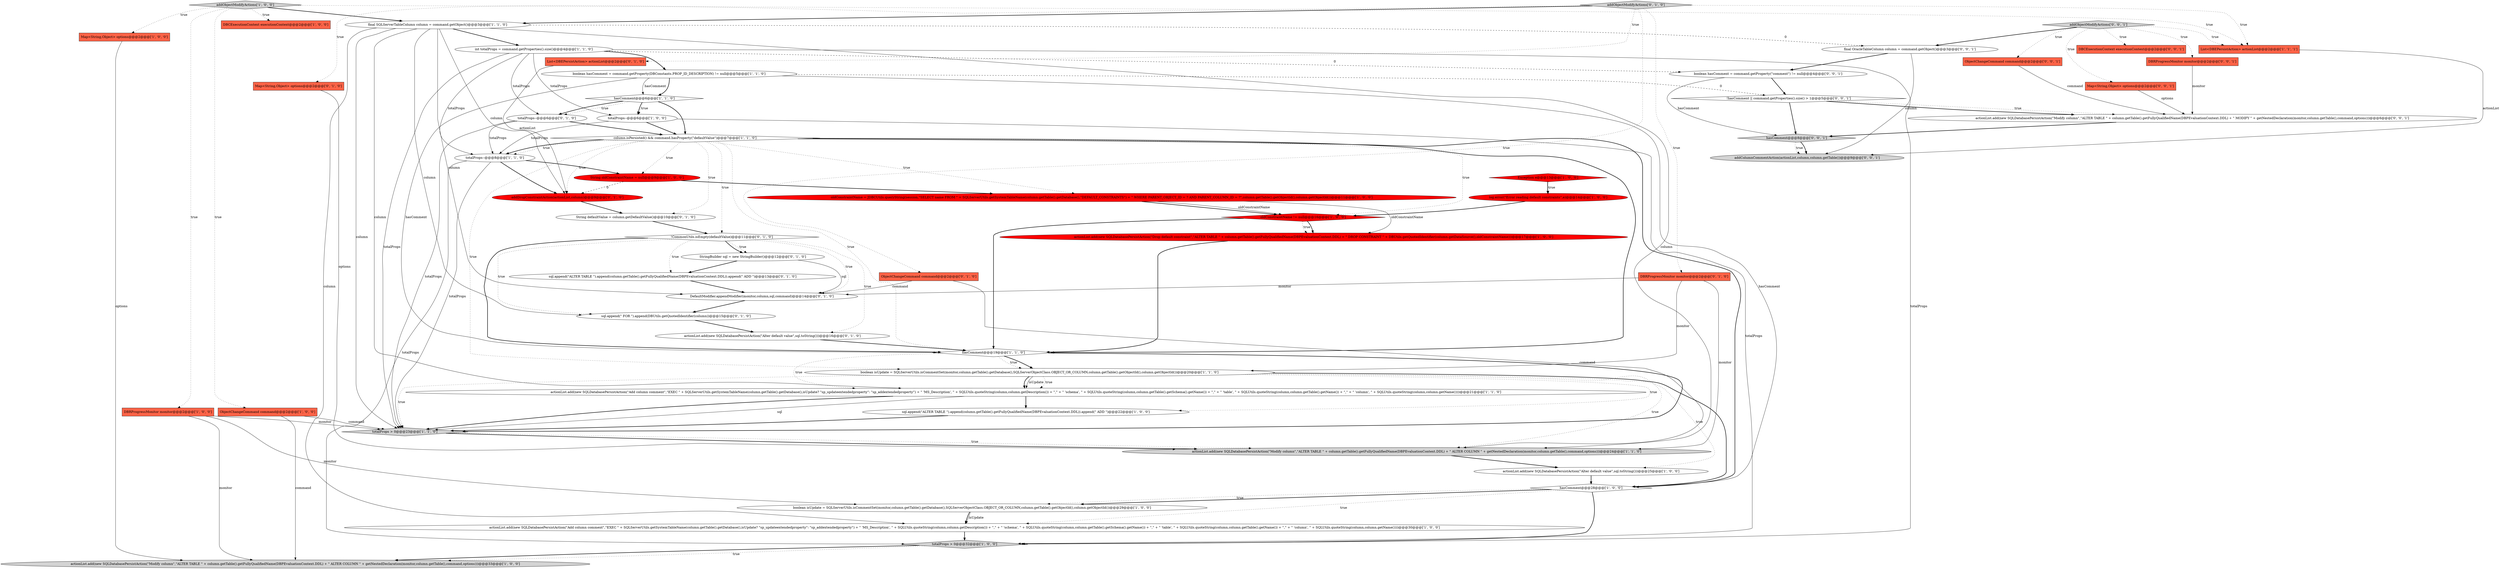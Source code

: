 digraph {
27 [style = filled, label = "int totalProps = command.getProperties().size()@@@4@@@['1', '1', '0']", fillcolor = white, shape = ellipse image = "AAA0AAABBB1BBB"];
52 [style = filled, label = "boolean hasComment = command.getProperty(\"comment\") != null@@@4@@@['0', '0', '1']", fillcolor = white, shape = ellipse image = "AAA0AAABBB3BBB"];
26 [style = filled, label = "actionList.add(new SQLDatabasePersistAction(\"Drop default constraint\",\"ALTER TABLE \" + column.getTable().getFullyQualifiedName(DBPEvaluationContext.DDL) + \" DROP CONSTRAINT \" + DBUtils.getQuotedIdentifier(column.getDataSource(),oldConstraintName)))@@@17@@@['1', '0', '0']", fillcolor = red, shape = ellipse image = "AAA1AAABBB1BBB"];
49 [style = filled, label = "final OracleTableColumn column = command.getObject()@@@3@@@['0', '0', '1']", fillcolor = white, shape = ellipse image = "AAA0AAABBB3BBB"];
8 [style = filled, label = "sql.append(\"ALTER TABLE \").append(column.getTable().getFullyQualifiedName(DBPEvaluationContext.DDL)).append(\" ADD \")@@@22@@@['1', '0', '0']", fillcolor = white, shape = ellipse image = "AAA0AAABBB1BBB"];
5 [style = filled, label = "totalProps--@@@8@@@['1', '1', '0']", fillcolor = white, shape = ellipse image = "AAA0AAABBB1BBB"];
20 [style = filled, label = "oldConstraintName = JDBCUtils.queryString(session,\"SELECT name FROM \" + SQLServerUtils.getSystemTableName(column.getTable().getDatabase(),\"DEFAULT_CONSTRAINTS\") + \" WHERE PARENT_OBJECT_ID = ? AND PARENT_COLUMN_ID = ?\",column.getTable().getObjectId(),column.getObjectId())@@@11@@@['1', '0', '0']", fillcolor = red, shape = ellipse image = "AAA1AAABBB1BBB"];
21 [style = filled, label = "actionList.add(new SQLDatabasePersistAction(\"Add column comment\",\"EXEC \" + SQLServerUtils.getSystemTableName(column.getTable().getDatabase(),isUpdate? \"sp_updateextendedproperty\": \"sp_addextendedproperty\") + \" 'MS_Description', \" + SQLUtils.quoteString(column,column.getDescription()) + \",\" + \" 'schema', \" + SQLUtils.quoteString(column,column.getTable().getSchema().getName()) + \",\" + \" 'table', \" + SQLUtils.quoteString(column,column.getTable().getName()) + \",\" + \" 'column', \" + SQLUtils.quoteString(column,column.getName())))@@@21@@@['1', '1', '0']", fillcolor = white, shape = ellipse image = "AAA0AAABBB1BBB"];
35 [style = filled, label = "totalProps--@@@6@@@['0', '1', '0']", fillcolor = white, shape = ellipse image = "AAA0AAABBB2BBB"];
12 [style = filled, label = "DBRProgressMonitor monitor@@@2@@@['1', '0', '0']", fillcolor = tomato, shape = box image = "AAA0AAABBB1BBB"];
18 [style = filled, label = "hasComment@@@6@@@['1', '1', '0']", fillcolor = white, shape = diamond image = "AAA0AAABBB1BBB"];
55 [style = filled, label = "addColumnCommentAction(actionList,column,column.getTable())@@@9@@@['0', '0', '1']", fillcolor = lightgray, shape = ellipse image = "AAA0AAABBB3BBB"];
53 [style = filled, label = "!hasComment || command.getProperties().size() > 1@@@5@@@['0', '0', '1']", fillcolor = white, shape = diamond image = "AAA0AAABBB3BBB"];
22 [style = filled, label = "Exception e@@@13@@@['1', '0', '0']", fillcolor = red, shape = diamond image = "AAA1AAABBB1BBB"];
36 [style = filled, label = "!CommonUtils.isEmpty(defaultValue)@@@11@@@['0', '1', '0']", fillcolor = white, shape = diamond image = "AAA0AAABBB2BBB"];
9 [style = filled, label = "String oldConstraintName = null@@@9@@@['1', '0', '0']", fillcolor = red, shape = ellipse image = "AAA1AAABBB1BBB"];
33 [style = filled, label = "List<DBEPersistAction> actionList@@@2@@@['0', '1', '0']", fillcolor = tomato, shape = box image = "AAA0AAABBB2BBB"];
14 [style = filled, label = "Map<String,Object> options@@@2@@@['1', '0', '0']", fillcolor = tomato, shape = box image = "AAA0AAABBB1BBB"];
17 [style = filled, label = "ObjectChangeCommand command@@@2@@@['1', '0', '0']", fillcolor = tomato, shape = box image = "AAA0AAABBB1BBB"];
30 [style = filled, label = "addObjectModifyActions['1', '0', '0']", fillcolor = lightgray, shape = diamond image = "AAA0AAABBB1BBB"];
42 [style = filled, label = "DBRProgressMonitor monitor@@@2@@@['0', '1', '0']", fillcolor = tomato, shape = box image = "AAA0AAABBB2BBB"];
47 [style = filled, label = "ObjectChangeCommand command@@@2@@@['0', '0', '1']", fillcolor = tomato, shape = box image = "AAA0AAABBB3BBB"];
48 [style = filled, label = "Map<String,Object> options@@@2@@@['0', '0', '1']", fillcolor = tomato, shape = box image = "AAA0AAABBB3BBB"];
37 [style = filled, label = "String defaultValue = column.getDefaultValue()@@@10@@@['0', '1', '0']", fillcolor = white, shape = ellipse image = "AAA0AAABBB2BBB"];
39 [style = filled, label = "Map<String,Object> options@@@2@@@['0', '1', '0']", fillcolor = tomato, shape = box image = "AAA0AAABBB2BBB"];
13 [style = filled, label = "DBCExecutionContext executionContext@@@2@@@['1', '0', '0']", fillcolor = tomato, shape = box image = "AAA0AAABBB1BBB"];
10 [style = filled, label = "totalProps--@@@6@@@['1', '0', '0']", fillcolor = white, shape = ellipse image = "AAA0AAABBB1BBB"];
38 [style = filled, label = "StringBuilder sql = new StringBuilder()@@@12@@@['0', '1', '0']", fillcolor = white, shape = ellipse image = "AAA0AAABBB2BBB"];
11 [style = filled, label = "final SQLServerTableColumn column = command.getObject()@@@3@@@['1', '1', '0']", fillcolor = white, shape = ellipse image = "AAA0AAABBB1BBB"];
1 [style = filled, label = "hasComment@@@28@@@['1', '0', '0']", fillcolor = white, shape = diamond image = "AAA0AAABBB1BBB"];
2 [style = filled, label = "hasComment@@@19@@@['1', '1', '0']", fillcolor = white, shape = diamond image = "AAA0AAABBB1BBB"];
46 [style = filled, label = "DBCExecutionContext executionContext@@@2@@@['0', '0', '1']", fillcolor = tomato, shape = box image = "AAA0AAABBB3BBB"];
0 [style = filled, label = "boolean isUpdate = SQLServerUtils.isCommentSet(monitor,column.getTable().getDatabase(),SQLServerObjectClass.OBJECT_OR_COLUMN,column.getTable().getObjectId(),column.getObjectId())@@@20@@@['1', '1', '0']", fillcolor = white, shape = ellipse image = "AAA0AAABBB1BBB"];
31 [style = filled, label = "DefaultModifier.appendModifier(monitor,column,sql,command)@@@14@@@['0', '1', '0']", fillcolor = white, shape = ellipse image = "AAA0AAABBB2BBB"];
32 [style = filled, label = "actionList.add(new SQLDatabasePersistAction(\"Alter default value\",sql.toString()))@@@16@@@['0', '1', '0']", fillcolor = white, shape = ellipse image = "AAA0AAABBB2BBB"];
40 [style = filled, label = "addDropConstraintAction(actionList,column)@@@9@@@['0', '1', '0']", fillcolor = red, shape = ellipse image = "AAA1AAABBB2BBB"];
51 [style = filled, label = "actionList.add(new SQLDatabasePersistAction(\"Modify column\",\"ALTER TABLE \" + column.getTable().getFullyQualifiedName(DBPEvaluationContext.DDL) + \" MODIFY \" + getNestedDeclaration(monitor,column.getTable(),command,options)))@@@6@@@['0', '0', '1']", fillcolor = white, shape = ellipse image = "AAA0AAABBB3BBB"];
7 [style = filled, label = "log.error(\"Error reading default constraints\",e)@@@14@@@['1', '0', '0']", fillcolor = red, shape = ellipse image = "AAA1AAABBB1BBB"];
34 [style = filled, label = "sql.append(\"ALTER TABLE \").append(column.getTable().getFullyQualifiedName(DBPEvaluationContext.DDL)).append(\" ADD \")@@@13@@@['0', '1', '0']", fillcolor = white, shape = ellipse image = "AAA0AAABBB2BBB"];
3 [style = filled, label = "actionList.add(new SQLDatabasePersistAction(\"Add column comment\",\"EXEC \" + SQLServerUtils.getSystemTableName(column.getTable().getDatabase(),isUpdate? \"sp_updateextendedproperty\": \"sp_addextendedproperty\") + \" 'MS_Description', \" + SQLUtils.quoteString(column,column.getDescription()) + \",\" + \" 'schema', \" + SQLUtils.quoteString(column,column.getTable().getSchema().getName()) + \",\" + \" 'table', \" + SQLUtils.quoteString(column,column.getTable().getName()) + \",\" + \" 'column', \" + SQLUtils.quoteString(column,column.getName())))@@@30@@@['1', '0', '0']", fillcolor = white, shape = ellipse image = "AAA0AAABBB1BBB"];
28 [style = filled, label = "column.isPersisted() && command.hasProperty(\"defaultValue\")@@@7@@@['1', '1', '0']", fillcolor = white, shape = diamond image = "AAA0AAABBB1BBB"];
45 [style = filled, label = "addObjectModifyActions['0', '0', '1']", fillcolor = lightgray, shape = diamond image = "AAA0AAABBB3BBB"];
41 [style = filled, label = "sql.append(\" FOR \").append(DBUtils.getQuotedIdentifier(column))@@@15@@@['0', '1', '0']", fillcolor = white, shape = ellipse image = "AAA0AAABBB2BBB"];
24 [style = filled, label = "actionList.add(new SQLDatabasePersistAction(\"Modify column\",\"ALTER TABLE \" + column.getTable().getFullyQualifiedName(DBPEvaluationContext.DDL) + \" ALTER COLUMN \" + getNestedDeclaration(monitor,column.getTable(),command,options)))@@@24@@@['1', '1', '0']", fillcolor = lightgray, shape = ellipse image = "AAA0AAABBB1BBB"];
19 [style = filled, label = "actionList.add(new SQLDatabasePersistAction(\"Alter default value\",sql.toString()))@@@25@@@['1', '0', '0']", fillcolor = white, shape = ellipse image = "AAA0AAABBB1BBB"];
43 [style = filled, label = "ObjectChangeCommand command@@@2@@@['0', '1', '0']", fillcolor = tomato, shape = box image = "AAA0AAABBB2BBB"];
25 [style = filled, label = "List<DBEPersistAction> actionList@@@2@@@['1', '1', '1']", fillcolor = tomato, shape = box image = "AAA0AAABBB1BBB"];
15 [style = filled, label = "oldConstraintName != null@@@16@@@['1', '0', '0']", fillcolor = red, shape = diamond image = "AAA1AAABBB1BBB"];
4 [style = filled, label = "totalProps > 0@@@32@@@['1', '0', '0']", fillcolor = lightgray, shape = diamond image = "AAA0AAABBB1BBB"];
16 [style = filled, label = "totalProps > 0@@@23@@@['1', '1', '0']", fillcolor = lightgray, shape = diamond image = "AAA0AAABBB1BBB"];
50 [style = filled, label = "DBRProgressMonitor monitor@@@2@@@['0', '0', '1']", fillcolor = tomato, shape = box image = "AAA0AAABBB3BBB"];
44 [style = filled, label = "addObjectModifyActions['0', '1', '0']", fillcolor = lightgray, shape = diamond image = "AAA0AAABBB2BBB"];
23 [style = filled, label = "actionList.add(new SQLDatabasePersistAction(\"Modify column\",\"ALTER TABLE \" + column.getTable().getFullyQualifiedName(DBPEvaluationContext.DDL) + \" ALTER COLUMN \" + getNestedDeclaration(monitor,column.getTable(),command,options)))@@@33@@@['1', '0', '0']", fillcolor = lightgray, shape = ellipse image = "AAA0AAABBB1BBB"];
6 [style = filled, label = "boolean hasComment = command.getProperty(DBConstants.PROP_ID_DESCRIPTION) != null@@@5@@@['1', '1', '0']", fillcolor = white, shape = ellipse image = "AAA0AAABBB1BBB"];
29 [style = filled, label = "boolean isUpdate = SQLServerUtils.isCommentSet(monitor,column.getTable().getDatabase(),SQLServerObjectClass.OBJECT_OR_COLUMN,column.getTable().getObjectId(),column.getObjectId())@@@29@@@['1', '0', '0']", fillcolor = white, shape = ellipse image = "AAA0AAABBB1BBB"];
54 [style = filled, label = "hasComment@@@8@@@['0', '0', '1']", fillcolor = lightgray, shape = diamond image = "AAA0AAABBB3BBB"];
54->55 [style = bold, label=""];
8->16 [style = bold, label=""];
18->35 [style = dotted, label="true"];
6->18 [style = solid, label="hasComment"];
5->9 [style = bold, label=""];
0->19 [style = dotted, label="true"];
44->33 [style = dotted, label="true"];
43->31 [style = solid, label="command"];
39->24 [style = solid, label="options"];
28->15 [style = dotted, label="true"];
21->8 [style = bold, label=""];
10->4 [style = solid, label="totalProps"];
17->23 [style = solid, label="command"];
53->54 [style = bold, label=""];
27->35 [style = solid, label="totalProps"];
3->4 [style = bold, label=""];
36->38 [style = dotted, label="true"];
11->40 [style = solid, label="column"];
1->3 [style = dotted, label="true"];
21->16 [style = solid, label="sql"];
19->1 [style = bold, label=""];
30->11 [style = bold, label=""];
12->23 [style = solid, label="monitor"];
0->21 [style = dotted, label="true"];
36->2 [style = bold, label=""];
0->24 [style = dotted, label="true"];
18->35 [style = bold, label=""];
21->16 [style = bold, label=""];
20->15 [style = bold, label=""];
27->4 [style = solid, label="totalProps"];
40->37 [style = bold, label=""];
15->26 [style = dotted, label="true"];
11->31 [style = solid, label="column"];
2->16 [style = bold, label=""];
27->5 [style = solid, label="totalProps"];
25->55 [style = solid, label="actionList"];
1->4 [style = bold, label=""];
28->5 [style = bold, label=""];
41->32 [style = bold, label=""];
24->19 [style = bold, label=""];
2->0 [style = dotted, label="true"];
37->36 [style = bold, label=""];
53->51 [style = dotted, label="true"];
51->54 [style = bold, label=""];
44->43 [style = dotted, label="true"];
4->23 [style = dotted, label="true"];
22->7 [style = dotted, label="true"];
28->2 [style = dotted, label="true"];
30->12 [style = dotted, label="true"];
12->16 [style = solid, label="monitor"];
34->31 [style = bold, label=""];
28->36 [style = dotted, label="true"];
0->21 [style = bold, label=""];
5->4 [style = solid, label="totalProps"];
2->21 [style = dotted, label="true"];
6->53 [style = dashed, label="0"];
0->21 [style = solid, label="isUpdate"];
52->54 [style = solid, label="hasComment"];
18->28 [style = bold, label=""];
22->7 [style = bold, label=""];
36->31 [style = dotted, label="true"];
45->50 [style = dotted, label="true"];
11->49 [style = dashed, label="0"];
0->8 [style = dotted, label="true"];
35->28 [style = bold, label=""];
44->25 [style = dotted, label="true"];
11->3 [style = solid, label="column"];
45->48 [style = dotted, label="true"];
38->31 [style = solid, label="sql"];
44->42 [style = dotted, label="true"];
48->51 [style = solid, label="options"];
28->9 [style = dotted, label="true"];
27->16 [style = solid, label="totalProps"];
31->41 [style = bold, label=""];
6->1 [style = solid, label="hasComment"];
29->3 [style = solid, label="isUpdate"];
28->37 [style = dotted, label="true"];
42->24 [style = solid, label="monitor"];
4->23 [style = bold, label=""];
16->24 [style = dotted, label="true"];
11->41 [style = solid, label="column"];
35->5 [style = solid, label="totalProps"];
45->46 [style = dotted, label="true"];
28->20 [style = dotted, label="true"];
6->18 [style = bold, label=""];
16->24 [style = bold, label=""];
44->39 [style = dotted, label="true"];
11->16 [style = solid, label="column"];
36->32 [style = dotted, label="true"];
9->20 [style = bold, label=""];
43->24 [style = solid, label="command"];
42->31 [style = solid, label="monitor"];
30->14 [style = dotted, label="true"];
18->10 [style = dotted, label="true"];
2->0 [style = bold, label=""];
28->0 [style = dotted, label="true"];
30->13 [style = dotted, label="true"];
30->25 [style = dotted, label="true"];
18->10 [style = bold, label=""];
20->15 [style = solid, label="oldConstraintName"];
0->1 [style = bold, label=""];
38->34 [style = bold, label=""];
7->15 [style = bold, label=""];
33->40 [style = solid, label="actionList"];
0->16 [style = dotted, label="true"];
30->17 [style = dotted, label="true"];
1->29 [style = bold, label=""];
5->40 [style = bold, label=""];
45->47 [style = dotted, label="true"];
27->10 [style = solid, label="totalProps"];
36->41 [style = dotted, label="true"];
49->55 [style = solid, label="column"];
15->2 [style = bold, label=""];
10->28 [style = bold, label=""];
52->53 [style = bold, label=""];
53->51 [style = bold, label=""];
10->5 [style = solid, label="totalProps"];
45->49 [style = bold, label=""];
29->3 [style = bold, label=""];
50->51 [style = solid, label="monitor"];
47->51 [style = solid, label="command"];
6->2 [style = solid, label="hasComment"];
28->1 [style = bold, label=""];
12->29 [style = solid, label="monitor"];
11->21 [style = solid, label="column"];
32->2 [style = bold, label=""];
27->6 [style = bold, label=""];
15->26 [style = bold, label=""];
17->16 [style = solid, label="command"];
1->29 [style = dotted, label="true"];
28->2 [style = bold, label=""];
26->2 [style = bold, label=""];
28->5 [style = dotted, label="true"];
9->40 [style = dashed, label="0"];
49->52 [style = bold, label=""];
35->16 [style = solid, label="totalProps"];
14->23 [style = solid, label="options"];
45->25 [style = dotted, label="true"];
42->0 [style = solid, label="monitor"];
20->26 [style = solid, label="oldConstraintName"];
44->11 [style = bold, label=""];
27->52 [style = dashed, label="0"];
5->16 [style = solid, label="totalProps"];
54->55 [style = dotted, label="true"];
36->38 [style = bold, label=""];
11->24 [style = solid, label="column"];
36->34 [style = dotted, label="true"];
28->40 [style = dotted, label="true"];
11->27 [style = bold, label=""];
}
